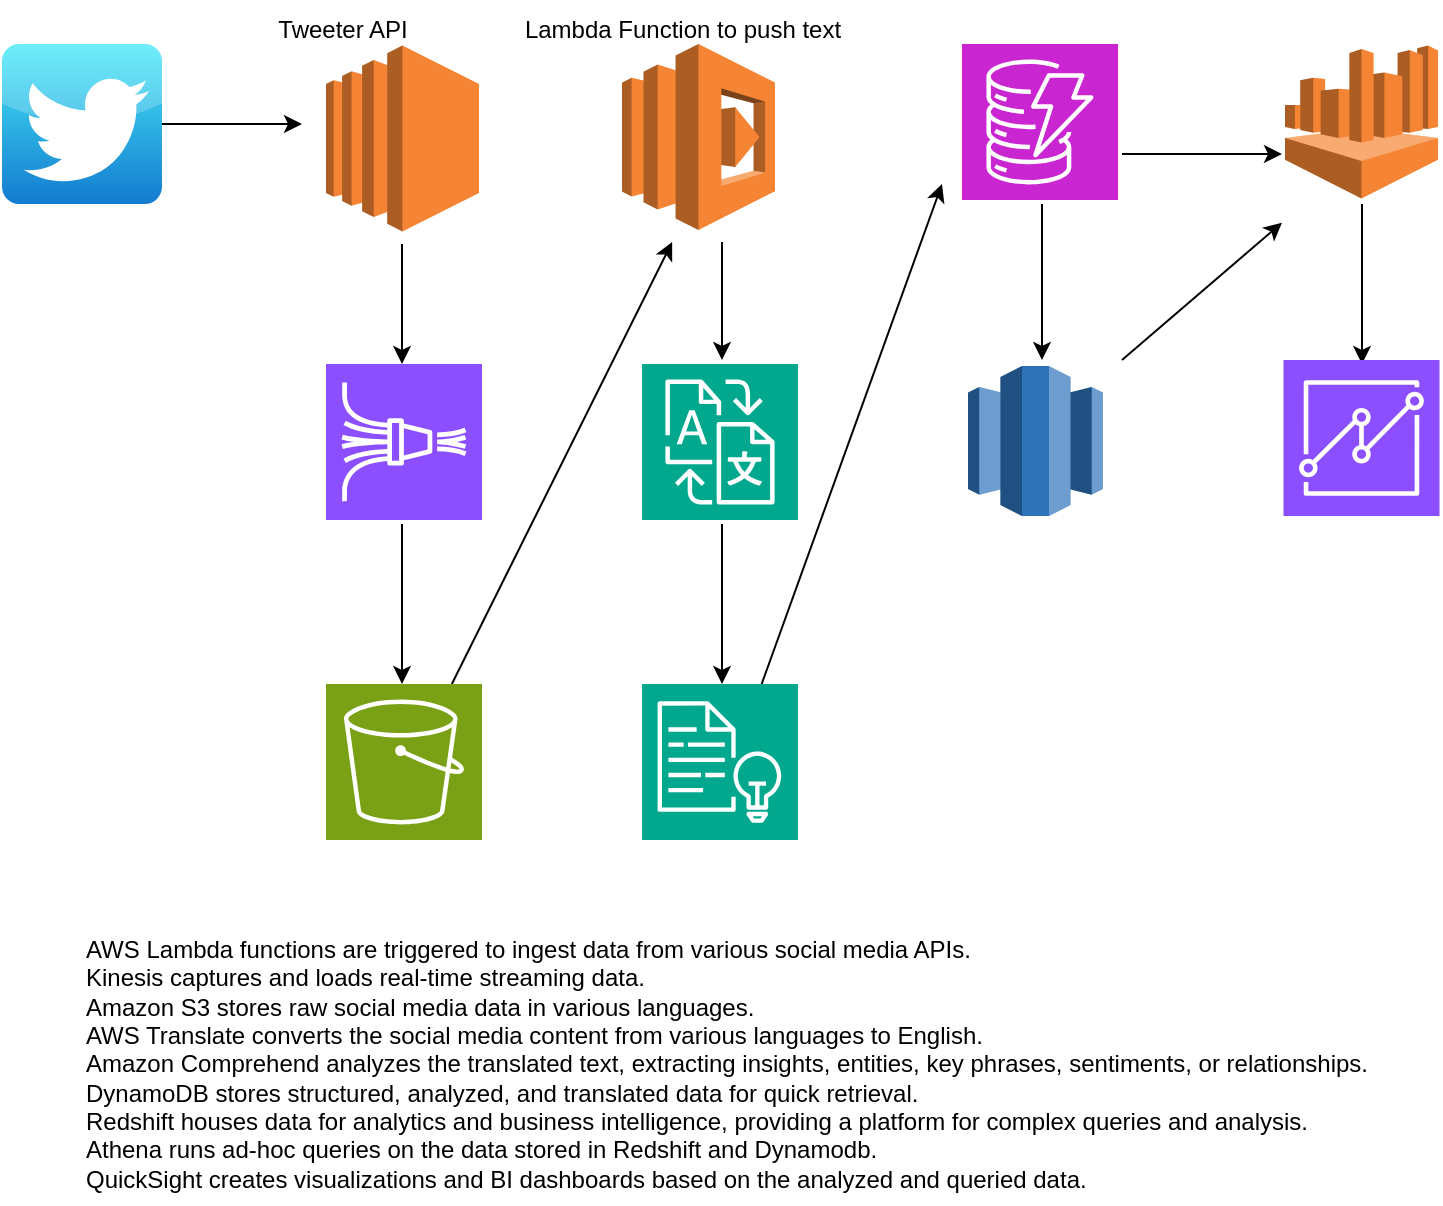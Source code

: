 <mxfile version="22.0.4" type="github" pages="2">
  <diagram name="Page-1" id="dyy4JHxhdrdSeSU1JlN6">
    <mxGraphModel dx="1290" dy="542" grid="1" gridSize="10" guides="1" tooltips="1" connect="1" arrows="1" fold="1" page="1" pageScale="1" pageWidth="850" pageHeight="1100" math="0" shadow="0">
      <root>
        <mxCell id="0" />
        <mxCell id="1" parent="0" />
        <mxCell id="KFL26OVG4pfI2ZvZVbae-63" style="edgeStyle=orthogonalEdgeStyle;rounded=0;orthogonalLoop=1;jettySize=auto;html=1;" edge="1" parent="1" source="KFL26OVG4pfI2ZvZVbae-1">
          <mxGeometry relative="1" as="geometry">
            <mxPoint x="190" y="80" as="targetPoint" />
          </mxGeometry>
        </mxCell>
        <mxCell id="KFL26OVG4pfI2ZvZVbae-1" value="" style="dashed=0;outlineConnect=0;html=1;align=center;labelPosition=center;verticalLabelPosition=bottom;verticalAlign=top;shape=mxgraph.webicons.twitter;fillColor=#49EAF7;gradientColor=#137BD0" vertex="1" parent="1">
          <mxGeometry x="40" y="40" width="80" height="80" as="geometry" />
        </mxCell>
        <mxCell id="KFL26OVG4pfI2ZvZVbae-57" style="edgeStyle=orthogonalEdgeStyle;rounded=0;orthogonalLoop=1;jettySize=auto;html=1;" edge="1" parent="1">
          <mxGeometry relative="1" as="geometry">
            <mxPoint x="560" y="150" as="sourcePoint" />
            <mxPoint x="560" y="198" as="targetPoint" />
            <Array as="points">
              <mxPoint x="560" y="120" />
              <mxPoint x="560" y="120" />
            </Array>
          </mxGeometry>
        </mxCell>
        <mxCell id="KFL26OVG4pfI2ZvZVbae-58" style="edgeStyle=orthogonalEdgeStyle;rounded=0;orthogonalLoop=1;jettySize=auto;html=1;" edge="1" parent="1">
          <mxGeometry relative="1" as="geometry">
            <mxPoint x="600" y="95" as="sourcePoint" />
            <mxPoint x="680" y="95" as="targetPoint" />
          </mxGeometry>
        </mxCell>
        <mxCell id="KFL26OVG4pfI2ZvZVbae-60" style="edgeStyle=orthogonalEdgeStyle;rounded=0;orthogonalLoop=1;jettySize=auto;html=1;" edge="1" parent="1">
          <mxGeometry relative="1" as="geometry">
            <mxPoint x="720" y="150" as="sourcePoint" />
            <mxPoint x="720" y="200" as="targetPoint" />
            <Array as="points">
              <mxPoint x="720" y="120" />
              <mxPoint x="720" y="120" />
            </Array>
          </mxGeometry>
        </mxCell>
        <mxCell id="KFL26OVG4pfI2ZvZVbae-54" style="edgeStyle=orthogonalEdgeStyle;rounded=0;orthogonalLoop=1;jettySize=auto;html=1;" edge="1" parent="1">
          <mxGeometry relative="1" as="geometry">
            <mxPoint x="400" y="139" as="sourcePoint" />
            <mxPoint x="400" y="198" as="targetPoint" />
          </mxGeometry>
        </mxCell>
        <mxCell id="KFL26OVG4pfI2ZvZVbae-50" value="" style="edgeStyle=orthogonalEdgeStyle;rounded=0;orthogonalLoop=1;jettySize=auto;html=1;" edge="1" parent="1">
          <mxGeometry relative="1" as="geometry">
            <mxPoint x="240" y="320" as="sourcePoint" />
            <mxPoint x="240" y="360" as="targetPoint" />
            <Array as="points">
              <mxPoint x="240" y="280" />
              <mxPoint x="240" y="280" />
            </Array>
          </mxGeometry>
        </mxCell>
        <mxCell id="KFL26OVG4pfI2ZvZVbae-55" style="edgeStyle=orthogonalEdgeStyle;rounded=0;orthogonalLoop=1;jettySize=auto;html=1;" edge="1" parent="1">
          <mxGeometry relative="1" as="geometry">
            <mxPoint x="400" y="308" as="sourcePoint" />
            <mxPoint x="400" y="360" as="targetPoint" />
            <Array as="points">
              <mxPoint x="400" y="280" />
              <mxPoint x="400" y="280" />
            </Array>
          </mxGeometry>
        </mxCell>
        <mxCell id="KFL26OVG4pfI2ZvZVbae-53" value="" style="endArrow=classic;html=1;rounded=0;" edge="1" parent="1">
          <mxGeometry width="50" height="50" relative="1" as="geometry">
            <mxPoint x="264.922" y="360" as="sourcePoint" />
            <mxPoint x="375.078" y="139" as="targetPoint" />
          </mxGeometry>
        </mxCell>
        <mxCell id="KFL26OVG4pfI2ZvZVbae-56" value="" style="endArrow=classic;html=1;rounded=0;" edge="1" parent="1">
          <mxGeometry width="50" height="50" relative="1" as="geometry">
            <mxPoint x="419.836" y="360" as="sourcePoint" />
            <mxPoint x="510" y="110" as="targetPoint" />
          </mxGeometry>
        </mxCell>
        <mxCell id="KFL26OVG4pfI2ZvZVbae-59" value="" style="endArrow=classic;html=1;rounded=0;" edge="1" parent="1">
          <mxGeometry width="50" height="50" relative="1" as="geometry">
            <mxPoint x="600" y="198" as="sourcePoint" />
            <mxPoint x="680" y="129.333" as="targetPoint" />
          </mxGeometry>
        </mxCell>
        <mxCell id="KFL26OVG4pfI2ZvZVbae-62" style="edgeStyle=orthogonalEdgeStyle;rounded=0;orthogonalLoop=1;jettySize=auto;html=1;" edge="1" parent="1">
          <mxGeometry relative="1" as="geometry">
            <mxPoint x="240" y="140" as="sourcePoint" />
            <mxPoint x="240" y="200" as="targetPoint" />
          </mxGeometry>
        </mxCell>
        <mxCell id="KFL26OVG4pfI2ZvZVbae-64" value="Tweeter API" style="text;html=1;align=center;verticalAlign=middle;resizable=0;points=[];autosize=1;strokeColor=none;fillColor=none;" vertex="1" parent="1">
          <mxGeometry x="165" y="18" width="90" height="30" as="geometry" />
        </mxCell>
        <mxCell id="KFL26OVG4pfI2ZvZVbae-65" value="Lambda Function to push text" style="text;html=1;align=center;verticalAlign=middle;resizable=0;points=[];autosize=1;strokeColor=none;fillColor=none;" vertex="1" parent="1">
          <mxGeometry x="290" y="18" width="180" height="30" as="geometry" />
        </mxCell>
        <mxCell id="KFL26OVG4pfI2ZvZVbae-66" value="&lt;div&gt;AWS Lambda functions are triggered to ingest data from various social media APIs.&lt;/div&gt;&lt;div&gt;Kinesis captures and loads real-time streaming data.&lt;/div&gt;&lt;div&gt;Amazon S3 stores raw social media data in various languages.&lt;/div&gt;&lt;div&gt;AWS Translate converts the social media content from various languages to English.&lt;/div&gt;&lt;div&gt;Amazon Comprehend analyzes the translated text, extracting insights, entities, key phrases, sentiments, or relationships.&lt;/div&gt;&lt;div&gt;DynamoDB stores structured, analyzed, and translated data for quick retrieval.&lt;/div&gt;&lt;div&gt;Redshift houses data for analytics and business intelligence, providing a platform for complex queries and analysis.&lt;/div&gt;&lt;div&gt;Athena runs ad-hoc queries on the data stored in Redshift and Dynamodb.&lt;/div&gt;&lt;div&gt;QuickSight creates visualizations and BI dashboards based on the analyzed and queried data.&lt;/div&gt;" style="text;html=1;align=left;verticalAlign=middle;resizable=0;points=[];autosize=1;" vertex="1" parent="1">
          <mxGeometry x="80" y="480" width="660" height="140" as="geometry" />
        </mxCell>
        <mxCell id="KFL26OVG4pfI2ZvZVbae-69" value="" style="outlineConnect=0;dashed=0;verticalLabelPosition=bottom;verticalAlign=top;align=center;html=1;shape=mxgraph.aws3.lambda;fillColor=#F58534;gradientColor=none;" vertex="1" parent="1">
          <mxGeometry x="350" y="40" width="76.5" height="93" as="geometry" />
        </mxCell>
        <mxCell id="KFL26OVG4pfI2ZvZVbae-71" value="" style="sketch=0;points=[[0,0,0],[0.25,0,0],[0.5,0,0],[0.75,0,0],[1,0,0],[0,1,0],[0.25,1,0],[0.5,1,0],[0.75,1,0],[1,1,0],[0,0.25,0],[0,0.5,0],[0,0.75,0],[1,0.25,0],[1,0.5,0],[1,0.75,0]];outlineConnect=0;fontColor=#232F3E;fillColor=#8C4FFF;strokeColor=#ffffff;dashed=0;verticalLabelPosition=bottom;verticalAlign=top;align=center;html=1;fontSize=12;fontStyle=0;aspect=fixed;shape=mxgraph.aws4.resourceIcon;resIcon=mxgraph.aws4.kinesis_data_firehose;" vertex="1" parent="1">
          <mxGeometry x="202" y="200" width="78" height="78" as="geometry" />
        </mxCell>
        <mxCell id="KFL26OVG4pfI2ZvZVbae-72" value="" style="sketch=0;points=[[0,0,0],[0.25,0,0],[0.5,0,0],[0.75,0,0],[1,0,0],[0,1,0],[0.25,1,0],[0.5,1,0],[0.75,1,0],[1,1,0],[0,0.25,0],[0,0.5,0],[0,0.75,0],[1,0.25,0],[1,0.5,0],[1,0.75,0]];outlineConnect=0;fontColor=#232F3E;fillColor=#01A88D;strokeColor=#ffffff;dashed=0;verticalLabelPosition=bottom;verticalAlign=top;align=center;html=1;fontSize=12;fontStyle=0;aspect=fixed;shape=mxgraph.aws4.resourceIcon;resIcon=mxgraph.aws4.translate;" vertex="1" parent="1">
          <mxGeometry x="360" y="200" width="78" height="78" as="geometry" />
        </mxCell>
        <mxCell id="KFL26OVG4pfI2ZvZVbae-73" value="" style="sketch=0;points=[[0,0,0],[0.25,0,0],[0.5,0,0],[0.75,0,0],[1,0,0],[0,1,0],[0.25,1,0],[0.5,1,0],[0.75,1,0],[1,1,0],[0,0.25,0],[0,0.5,0],[0,0.75,0],[1,0.25,0],[1,0.5,0],[1,0.75,0]];outlineConnect=0;fontColor=#232F3E;fillColor=#7AA116;strokeColor=#ffffff;dashed=0;verticalLabelPosition=bottom;verticalAlign=top;align=center;html=1;fontSize=12;fontStyle=0;aspect=fixed;shape=mxgraph.aws4.resourceIcon;resIcon=mxgraph.aws4.s3;" vertex="1" parent="1">
          <mxGeometry x="202" y="360" width="78" height="78" as="geometry" />
        </mxCell>
        <mxCell id="KFL26OVG4pfI2ZvZVbae-74" value="" style="sketch=0;points=[[0,0,0],[0.25,0,0],[0.5,0,0],[0.75,0,0],[1,0,0],[0,1,0],[0.25,1,0],[0.5,1,0],[0.75,1,0],[1,1,0],[0,0.25,0],[0,0.5,0],[0,0.75,0],[1,0.25,0],[1,0.5,0],[1,0.75,0]];outlineConnect=0;fontColor=#232F3E;fillColor=#01A88D;strokeColor=#ffffff;dashed=0;verticalLabelPosition=bottom;verticalAlign=top;align=center;html=1;fontSize=12;fontStyle=0;aspect=fixed;shape=mxgraph.aws4.resourceIcon;resIcon=mxgraph.aws4.comprehend;" vertex="1" parent="1">
          <mxGeometry x="360" y="360" width="78" height="78" as="geometry" />
        </mxCell>
        <mxCell id="KFL26OVG4pfI2ZvZVbae-75" value="" style="sketch=0;points=[[0,0,0],[0.25,0,0],[0.5,0,0],[0.75,0,0],[1,0,0],[0,1,0],[0.25,1,0],[0.5,1,0],[0.75,1,0],[1,1,0],[0,0.25,0],[0,0.5,0],[0,0.75,0],[1,0.25,0],[1,0.5,0],[1,0.75,0]];outlineConnect=0;fontColor=#232F3E;fillColor=#C925D1;strokeColor=#ffffff;dashed=0;verticalLabelPosition=bottom;verticalAlign=top;align=center;html=1;fontSize=12;fontStyle=0;aspect=fixed;shape=mxgraph.aws4.resourceIcon;resIcon=mxgraph.aws4.dynamodb;" vertex="1" parent="1">
          <mxGeometry x="520" y="40" width="78" height="78" as="geometry" />
        </mxCell>
        <mxCell id="KFL26OVG4pfI2ZvZVbae-76" value="" style="outlineConnect=0;dashed=0;verticalLabelPosition=bottom;verticalAlign=top;align=center;html=1;shape=mxgraph.aws3.redshift;fillColor=#2E73B8;gradientColor=none;" vertex="1" parent="1">
          <mxGeometry x="523" y="201" width="67.5" height="75" as="geometry" />
        </mxCell>
        <mxCell id="KFL26OVG4pfI2ZvZVbae-77" value="" style="outlineConnect=0;dashed=0;verticalLabelPosition=bottom;verticalAlign=top;align=center;html=1;shape=mxgraph.aws3.athena;fillColor=#F58534;gradientColor=none;" vertex="1" parent="1">
          <mxGeometry x="681.5" y="40.75" width="76.5" height="76.5" as="geometry" />
        </mxCell>
        <mxCell id="KFL26OVG4pfI2ZvZVbae-78" value="" style="sketch=0;points=[[0,0,0],[0.25,0,0],[0.5,0,0],[0.75,0,0],[1,0,0],[0,1,0],[0.25,1,0],[0.5,1,0],[0.75,1,0],[1,1,0],[0,0.25,0],[0,0.5,0],[0,0.75,0],[1,0.25,0],[1,0.5,0],[1,0.75,0]];outlineConnect=0;fontColor=#232F3E;fillColor=#8C4FFF;strokeColor=#ffffff;dashed=0;verticalLabelPosition=bottom;verticalAlign=top;align=center;html=1;fontSize=12;fontStyle=0;aspect=fixed;shape=mxgraph.aws4.resourceIcon;resIcon=mxgraph.aws4.quicksight;" vertex="1" parent="1">
          <mxGeometry x="680.75" y="198" width="78" height="78" as="geometry" />
        </mxCell>
        <mxCell id="exvC7LY8_V8bXmDiI3lZ-1" value="" style="outlineConnect=0;dashed=0;verticalLabelPosition=bottom;verticalAlign=top;align=center;html=1;shape=mxgraph.aws3.ec2;fillColor=#F58534;gradientColor=none;" vertex="1" parent="1">
          <mxGeometry x="202" y="40.75" width="76.5" height="93" as="geometry" />
        </mxCell>
      </root>
    </mxGraphModel>
  </diagram>
  <diagram id="Gn0YkkGxw3hOle5kHsiX" name="Page-2">
    <mxGraphModel dx="1290" dy="542" grid="1" gridSize="10" guides="1" tooltips="1" connect="1" arrows="1" fold="1" page="1" pageScale="1" pageWidth="850" pageHeight="1100" math="0" shadow="0">
      <root>
        <mxCell id="0" />
        <mxCell id="1" parent="0" />
        <mxCell id="dlJonJOIYQVs02rO_roo-1" value="VPC" style="points=[[0,0],[0.25,0],[0.5,0],[0.75,0],[1,0],[1,0.25],[1,0.5],[1,0.75],[1,1],[0.75,1],[0.5,1],[0.25,1],[0,1],[0,0.75],[0,0.5],[0,0.25]];outlineConnect=0;gradientColor=none;html=1;whiteSpace=wrap;fontSize=12;fontStyle=0;container=1;pointerEvents=0;collapsible=0;recursiveResize=0;shape=mxgraph.aws4.group;grIcon=mxgraph.aws4.group_vpc;strokeColor=#248814;fillColor=none;verticalAlign=top;align=left;spacingLeft=30;fontColor=#AAB7B8;dashed=0;" vertex="1" parent="1">
          <mxGeometry x="120" y="40" width="650" height="490" as="geometry" />
        </mxCell>
        <mxCell id="dlJonJOIYQVs02rO_roo-2" value="Public subnet" style="points=[[0,0],[0.25,0],[0.5,0],[0.75,0],[1,0],[1,0.25],[1,0.5],[1,0.75],[1,1],[0.75,1],[0.5,1],[0.25,1],[0,1],[0,0.75],[0,0.5],[0,0.25]];outlineConnect=0;gradientColor=none;html=1;whiteSpace=wrap;fontSize=12;fontStyle=0;container=1;pointerEvents=0;collapsible=0;recursiveResize=0;shape=mxgraph.aws4.group;grIcon=mxgraph.aws4.group_security_group;grStroke=0;strokeColor=#248814;fillColor=#E9F3E6;verticalAlign=top;align=left;spacingLeft=30;fontColor=#248814;dashed=0;" vertex="1" parent="dlJonJOIYQVs02rO_roo-1">
          <mxGeometry x="40" y="40" width="238" height="190" as="geometry" />
        </mxCell>
        <mxCell id="j6cAY66JXv05WauicMvp-1" value="" style="sketch=0;points=[[0,0,0],[0.25,0,0],[0.5,0,0],[0.75,0,0],[1,0,0],[0,1,0],[0.25,1,0],[0.5,1,0],[0.75,1,0],[1,1,0],[0,0.25,0],[0,0.5,0],[0,0.75,0],[1,0.25,0],[1,0.5,0],[1,0.75,0]];outlineConnect=0;fontColor=#232F3E;fillColor=#8C4FFF;strokeColor=#ffffff;dashed=0;verticalLabelPosition=bottom;verticalAlign=top;align=center;html=1;fontSize=12;fontStyle=0;aspect=fixed;shape=mxgraph.aws4.resourceIcon;resIcon=mxgraph.aws4.quicksight;" vertex="1" parent="dlJonJOIYQVs02rO_roo-2">
          <mxGeometry x="10" y="60" width="78" height="78" as="geometry" />
        </mxCell>
        <mxCell id="j6cAY66JXv05WauicMvp-2" value="" style="sketch=0;outlineConnect=0;fontColor=#232F3E;gradientColor=none;fillColor=#8C4FFF;strokeColor=none;dashed=0;verticalLabelPosition=bottom;verticalAlign=top;align=center;html=1;fontSize=12;fontStyle=0;aspect=fixed;pointerEvents=1;shape=mxgraph.aws4.internet_gateway;" vertex="1" parent="dlJonJOIYQVs02rO_roo-2">
          <mxGeometry x="180" y="-20" width="58" height="58" as="geometry" />
        </mxCell>
        <mxCell id="j6cAY66JXv05WauicMvp-3" value="Private subnet" style="points=[[0,0],[0.25,0],[0.5,0],[0.75,0],[1,0],[1,0.25],[1,0.5],[1,0.75],[1,1],[0.75,1],[0.5,1],[0.25,1],[0,1],[0,0.75],[0,0.5],[0,0.25]];outlineConnect=0;gradientColor=none;html=1;whiteSpace=wrap;fontSize=12;fontStyle=0;container=1;pointerEvents=0;collapsible=0;recursiveResize=0;shape=mxgraph.aws4.group;grIcon=mxgraph.aws4.group_security_group;grStroke=0;strokeColor=#147EBA;fillColor=#E6F2F8;verticalAlign=top;align=left;spacingLeft=30;fontColor=#147EBA;dashed=0;" vertex="1" parent="dlJonJOIYQVs02rO_roo-1">
          <mxGeometry x="340" y="150" width="270" height="308" as="geometry" />
        </mxCell>
        <mxCell id="kAjKHIz08wbp_usK1Kqb-1" value="" style="outlineConnect=0;dashed=0;verticalLabelPosition=bottom;verticalAlign=top;align=center;html=1;shape=mxgraph.aws3.lambda;fillColor=#F58534;gradientColor=none;" vertex="1" parent="j6cAY66JXv05WauicMvp-3">
          <mxGeometry x="20" y="82" width="60" height="58" as="geometry" />
        </mxCell>
        <mxCell id="O6dhlo8bPjGapIVTkrzJ-1" value="" style="sketch=0;points=[[0,0,0],[0.25,0,0],[0.5,0,0],[0.75,0,0],[1,0,0],[0,1,0],[0.25,1,0],[0.5,1,0],[0.75,1,0],[1,1,0],[0,0.25,0],[0,0.5,0],[0,0.75,0],[1,0.25,0],[1,0.5,0],[1,0.75,0]];outlineConnect=0;fontColor=#232F3E;fillColor=#8C4FFF;strokeColor=#ffffff;dashed=0;verticalLabelPosition=bottom;verticalAlign=top;align=center;html=1;fontSize=12;fontStyle=0;aspect=fixed;shape=mxgraph.aws4.resourceIcon;resIcon=mxgraph.aws4.kinesis_data_firehose;" vertex="1" parent="j6cAY66JXv05WauicMvp-3">
          <mxGeometry x="20" y="192" width="53" height="53" as="geometry" />
        </mxCell>
        <mxCell id="LHOuztwLpcfB26XTIIQ9-1" value="" style="sketch=0;points=[[0,0,0],[0.25,0,0],[0.5,0,0],[0.75,0,0],[1,0,0],[0,1,0],[0.25,1,0],[0.5,1,0],[0.75,1,0],[1,1,0],[0,0.25,0],[0,0.5,0],[0,0.75,0],[1,0.25,0],[1,0.5,0],[1,0.75,0]];outlineConnect=0;fontColor=#232F3E;fillColor=#01A88D;strokeColor=#ffffff;dashed=0;verticalLabelPosition=bottom;verticalAlign=top;align=center;html=1;fontSize=12;fontStyle=0;aspect=fixed;shape=mxgraph.aws4.resourceIcon;resIcon=mxgraph.aws4.translate;" vertex="1" parent="j6cAY66JXv05WauicMvp-3">
          <mxGeometry x="170" y="82" width="48" height="48" as="geometry" />
        </mxCell>
        <mxCell id="LHOuztwLpcfB26XTIIQ9-2" value="" style="sketch=0;points=[[0,0,0],[0.25,0,0],[0.5,0,0],[0.75,0,0],[1,0,0],[0,1,0],[0.25,1,0],[0.5,1,0],[0.75,1,0],[1,1,0],[0,0.25,0],[0,0.5,0],[0,0.75,0],[1,0.25,0],[1,0.5,0],[1,0.75,0]];outlineConnect=0;fontColor=#232F3E;fillColor=#01A88D;strokeColor=#ffffff;dashed=0;verticalLabelPosition=bottom;verticalAlign=top;align=center;html=1;fontSize=12;fontStyle=0;aspect=fixed;shape=mxgraph.aws4.resourceIcon;resIcon=mxgraph.aws4.comprehend;" vertex="1" parent="j6cAY66JXv05WauicMvp-3">
          <mxGeometry x="169" y="192" width="50" height="50" as="geometry" />
        </mxCell>
        <mxCell id="AUZwEldknDSbHVVDA_z7-2" value="Private subnet" style="points=[[0,0],[0.25,0],[0.5,0],[0.75,0],[1,0],[1,0.25],[1,0.5],[1,0.75],[1,1],[0.75,1],[0.5,1],[0.25,1],[0,1],[0,0.75],[0,0.5],[0,0.25]];outlineConnect=0;gradientColor=none;html=1;whiteSpace=wrap;fontSize=12;fontStyle=0;container=1;pointerEvents=0;collapsible=0;recursiveResize=0;shape=mxgraph.aws4.group;grIcon=mxgraph.aws4.group_security_group;grStroke=0;strokeColor=#147EBA;fillColor=#E6F2F8;verticalAlign=top;align=left;spacingLeft=30;fontColor=#147EBA;dashed=0;" vertex="1" parent="dlJonJOIYQVs02rO_roo-1">
          <mxGeometry x="40" y="260" width="260" height="190" as="geometry" />
        </mxCell>
        <mxCell id="AUZwEldknDSbHVVDA_z7-1" value="" style="sketch=0;points=[[0,0,0],[0.25,0,0],[0.5,0,0],[0.75,0,0],[1,0,0],[0,1,0],[0.25,1,0],[0.5,1,0],[0.75,1,0],[1,1,0],[0,0.25,0],[0,0.5,0],[0,0.75,0],[1,0.25,0],[1,0.5,0],[1,0.75,0]];outlineConnect=0;fontColor=#232F3E;fillColor=#C925D1;strokeColor=#ffffff;dashed=0;verticalLabelPosition=bottom;verticalAlign=top;align=center;html=1;fontSize=12;fontStyle=0;aspect=fixed;shape=mxgraph.aws4.resourceIcon;resIcon=mxgraph.aws4.dynamodb;" vertex="1" parent="AUZwEldknDSbHVVDA_z7-2">
          <mxGeometry x="180" y="109" width="51" height="51" as="geometry" />
        </mxCell>
        <mxCell id="TQWsoxG1ehj7gt_kssdV-1" value="" style="sketch=0;points=[[0,0,0],[0.25,0,0],[0.5,0,0],[0.75,0,0],[1,0,0],[0,1,0],[0.25,1,0],[0.5,1,0],[0.75,1,0],[1,1,0],[0,0.25,0],[0,0.5,0],[0,0.75,0],[1,0.25,0],[1,0.5,0],[1,0.75,0]];outlineConnect=0;fontColor=#232F3E;fillColor=#7AA116;strokeColor=#ffffff;dashed=0;verticalLabelPosition=bottom;verticalAlign=top;align=center;html=1;fontSize=12;fontStyle=0;aspect=fixed;shape=mxgraph.aws4.resourceIcon;resIcon=mxgraph.aws4.s3;" vertex="1" parent="AUZwEldknDSbHVVDA_z7-2">
          <mxGeometry x="20" y="104" width="53" height="53" as="geometry" />
        </mxCell>
        <mxCell id="TQWsoxG1ehj7gt_kssdV-3" value="" style="outlineConnect=0;dashed=0;verticalLabelPosition=bottom;verticalAlign=top;align=center;html=1;shape=mxgraph.aws3.redshift;fillColor=#2E73B8;gradientColor=none;" vertex="1" parent="AUZwEldknDSbHVVDA_z7-2">
          <mxGeometry x="110" y="29" width="53.75" height="51" as="geometry" />
        </mxCell>
      </root>
    </mxGraphModel>
  </diagram>
</mxfile>
